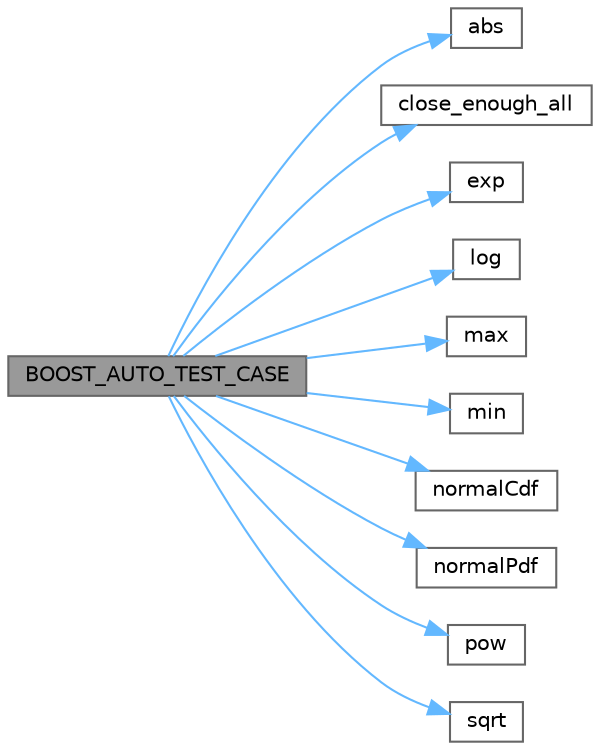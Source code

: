 digraph "BOOST_AUTO_TEST_CASE"
{
 // INTERACTIVE_SVG=YES
 // LATEX_PDF_SIZE
  bgcolor="transparent";
  edge [fontname=Helvetica,fontsize=10,labelfontname=Helvetica,labelfontsize=10];
  node [fontname=Helvetica,fontsize=10,shape=box,height=0.2,width=0.4];
  rankdir="LR";
  Node1 [label="BOOST_AUTO_TEST_CASE",height=0.2,width=0.4,color="gray40", fillcolor="grey60", style="filled", fontcolor="black",tooltip=" "];
  Node1 -> Node2 [color="steelblue1",style="solid"];
  Node2 [label="abs",height=0.2,width=0.4,color="grey40", fillcolor="white", style="filled",URL="C:/dev/ORE/documentation/QuantExt/doc/quantext.tag$namespace_quant_ext.html#a9af2048ec25ea1962eda9a08b70acbc3",tooltip=" "];
  Node1 -> Node3 [color="steelblue1",style="solid"];
  Node3 [label="close_enough_all",height=0.2,width=0.4,color="grey40", fillcolor="white", style="filled",URL="C:/dev/ORE/documentation/QuantExt/doc/quantext.tag$namespace_quant_ext.html#a46878f982fe1527b9ae08c6242467ab6",tooltip=" "];
  Node1 -> Node4 [color="steelblue1",style="solid"];
  Node4 [label="exp",height=0.2,width=0.4,color="grey40", fillcolor="white", style="filled",URL="C:/dev/ORE/documentation/QuantExt/doc/quantext.tag$namespace_quant_ext.html#a11171c842d01ffacc4ec522e398070a9",tooltip=" "];
  Node1 -> Node5 [color="steelblue1",style="solid"];
  Node5 [label="log",height=0.2,width=0.4,color="grey40", fillcolor="white", style="filled",URL="C:/dev/ORE/documentation/QuantExt/doc/quantext.tag$namespace_quant_ext.html#a250ccc1dd6b0731854784fddafb97284",tooltip=" "];
  Node1 -> Node6 [color="steelblue1",style="solid"];
  Node6 [label="max",height=0.2,width=0.4,color="grey40", fillcolor="white", style="filled",URL="C:/dev/ORE/documentation/QuantExt/doc/quantext.tag$namespace_quant_ext.html#a0780e43df89be3d7f7671eca2418cdd1",tooltip=" "];
  Node1 -> Node7 [color="steelblue1",style="solid"];
  Node7 [label="min",height=0.2,width=0.4,color="grey40", fillcolor="white", style="filled",URL="C:/dev/ORE/documentation/QuantExt/doc/quantext.tag$namespace_quant_ext.html#afe4df8f9c3657399dd532e1d3c895dfa",tooltip=" "];
  Node1 -> Node8 [color="steelblue1",style="solid"];
  Node8 [label="normalCdf",height=0.2,width=0.4,color="grey40", fillcolor="white", style="filled",URL="C:/dev/ORE/documentation/QuantExt/doc/quantext.tag$namespace_quant_ext.html#a996549ffc162c8e74914ca768833bba4",tooltip=" "];
  Node1 -> Node9 [color="steelblue1",style="solid"];
  Node9 [label="normalPdf",height=0.2,width=0.4,color="grey40", fillcolor="white", style="filled",URL="C:/dev/ORE/documentation/QuantExt/doc/quantext.tag$namespace_quant_ext.html#ad12a03bf0eb0cf4374747e54ac03f0c2",tooltip=" "];
  Node1 -> Node10 [color="steelblue1",style="solid"];
  Node10 [label="pow",height=0.2,width=0.4,color="grey40", fillcolor="white", style="filled",URL="C:/dev/ORE/documentation/QuantExt/doc/quantext.tag$namespace_quant_ext.html#a33845c3e343e646697955b3813b5ccbb",tooltip=" "];
  Node1 -> Node11 [color="steelblue1",style="solid"];
  Node11 [label="sqrt",height=0.2,width=0.4,color="grey40", fillcolor="white", style="filled",URL="C:/dev/ORE/documentation/QuantExt/doc/quantext.tag$namespace_quant_ext.html#a1b4a64a3620f987e65fec4ccf7cadcf2",tooltip=" "];
}
